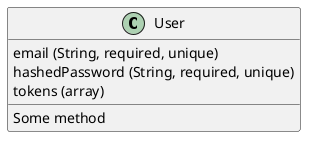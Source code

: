 @startuml
class User {
  {field} email (String, required, unique)
  {field} hashedPassword (String, required, unique)
  {field} tokens (array)
  {method} Some method
}
@enduml




